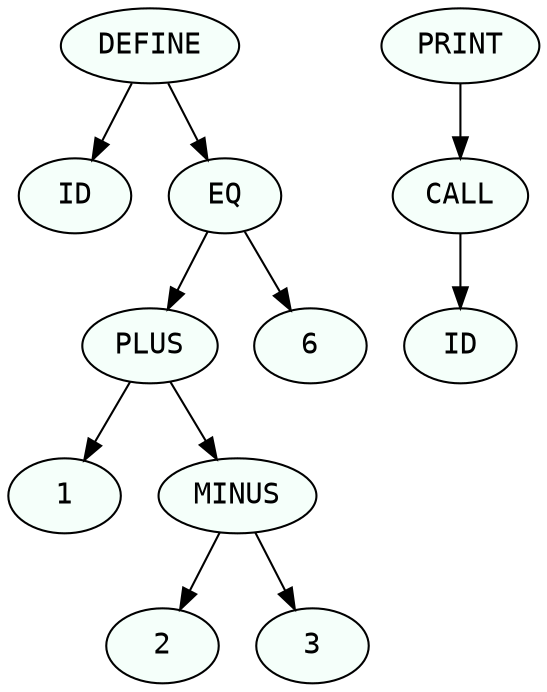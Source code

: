 digraph print {
 1 [label="ID", fontname="monospace", style=filled, fillcolor=mintcream];
 2 [label="1", fontname="monospace", style=filled, fillcolor=mintcream];
 3 [label="2", fontname="monospace", style=filled, fillcolor=mintcream];
 4 [label="3", fontname="monospace", style=filled, fillcolor=mintcream];
 5 [label="MINUS", fontname="monospace", style=filled, fillcolor=mintcream];
 5->3
 5->4
 6 [label="PLUS", fontname="monospace", style=filled, fillcolor=mintcream];
 6->2
 6->5
 7 [label="6", fontname="monospace", style=filled, fillcolor=mintcream];
 8 [label="EQ", fontname="monospace", style=filled, fillcolor=mintcream];
 8->6
 8->7
 9 [label="ID", fontname="monospace", style=filled, fillcolor=mintcream];
 10 [label="CALL", fontname="monospace", style=filled, fillcolor=mintcream];
 10->9
 11 [label="PRINT", fontname="monospace", style=filled, fillcolor=mintcream];
 11->10
 12 [label="DEFINE", fontname="monospace", style=filled, fillcolor=mintcream];
 12->1
 12->8
 }
 
